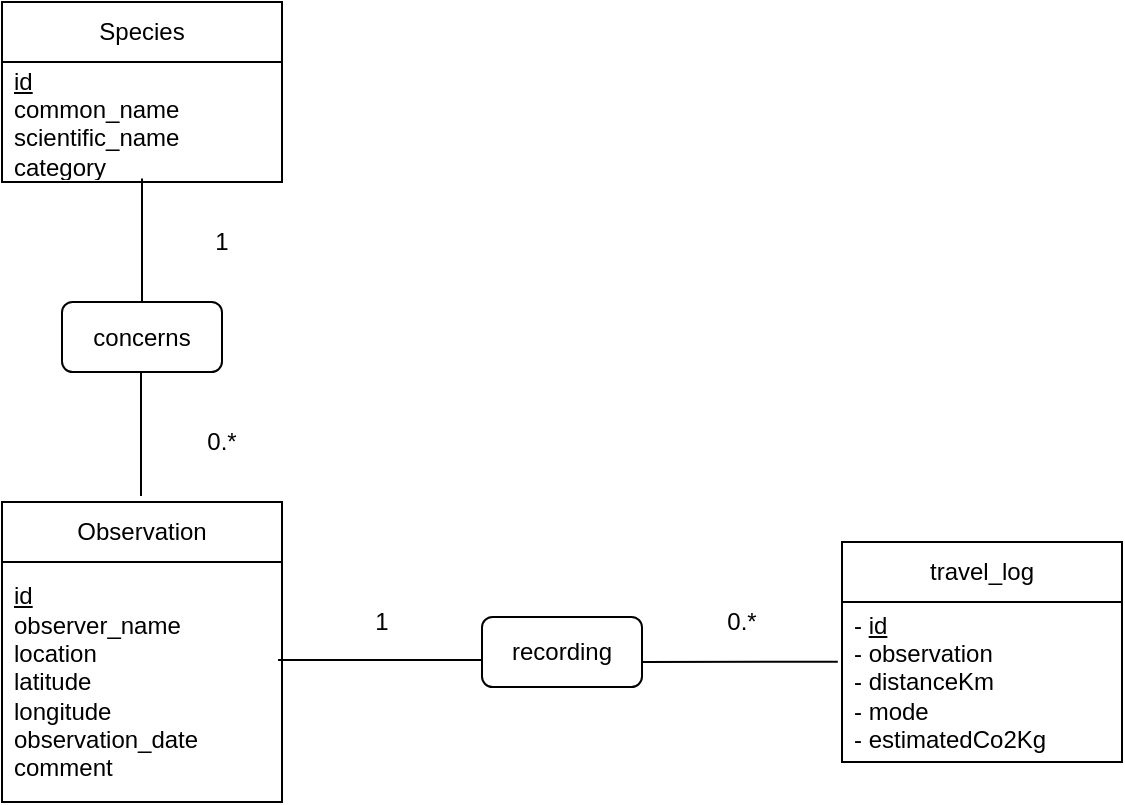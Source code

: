 <mxfile version="28.1.1">
  <diagram name="Page-1" id="8EvsONjnVFSX35wT-RdC">
    <mxGraphModel dx="868" dy="469" grid="1" gridSize="10" guides="1" tooltips="1" connect="1" arrows="1" fold="1" page="1" pageScale="1" pageWidth="827" pageHeight="1169" math="0" shadow="0">
      <root>
        <mxCell id="0" />
        <mxCell id="1" parent="0" />
        <mxCell id="9AoHptv_W4zECU8uDhXT-1" value="Species" style="swimlane;fontStyle=0;childLayout=stackLayout;horizontal=1;startSize=30;horizontalStack=0;resizeParent=1;resizeParentMax=0;resizeLast=0;collapsible=1;marginBottom=0;whiteSpace=wrap;html=1;" parent="1" vertex="1">
          <mxGeometry x="160" y="110" width="140" height="90" as="geometry" />
        </mxCell>
        <mxCell id="9AoHptv_W4zECU8uDhXT-2" value="&lt;div&gt;&lt;u&gt;id&lt;/u&gt;&lt;/div&gt;&lt;div&gt;common_name&lt;/div&gt;&lt;div&gt;scientific_name&lt;/div&gt;&lt;div&gt;category&lt;/div&gt;" style="text;strokeColor=none;fillColor=none;align=left;verticalAlign=middle;spacingLeft=4;spacingRight=4;overflow=hidden;points=[[0,0.5],[1,0.5]];portConstraint=eastwest;rotatable=0;whiteSpace=wrap;html=1;" parent="9AoHptv_W4zECU8uDhXT-1" vertex="1">
          <mxGeometry y="30" width="140" height="60" as="geometry" />
        </mxCell>
        <mxCell id="9AoHptv_W4zECU8uDhXT-5" value="Observation" style="swimlane;fontStyle=0;childLayout=stackLayout;horizontal=1;startSize=30;horizontalStack=0;resizeParent=1;resizeParentMax=0;resizeLast=0;collapsible=1;marginBottom=0;whiteSpace=wrap;html=1;" parent="1" vertex="1">
          <mxGeometry x="160" y="360" width="140" height="150" as="geometry" />
        </mxCell>
        <mxCell id="9AoHptv_W4zECU8uDhXT-6" value="&lt;div&gt;&lt;u&gt;id&lt;/u&gt;&lt;/div&gt;&lt;div&gt;observer_name&lt;/div&gt;&lt;div&gt;location&lt;/div&gt;&lt;div&gt;latitude&lt;/div&gt;&lt;div&gt;longitude&lt;/div&gt;&lt;div&gt;observation_date&lt;/div&gt;&lt;div&gt;comment&lt;/div&gt;" style="text;strokeColor=none;fillColor=none;align=left;verticalAlign=middle;spacingLeft=4;spacingRight=4;overflow=hidden;points=[[0,0.5],[1,0.5]];portConstraint=eastwest;rotatable=0;whiteSpace=wrap;html=1;" parent="9AoHptv_W4zECU8uDhXT-5" vertex="1">
          <mxGeometry y="30" width="140" height="120" as="geometry" />
        </mxCell>
        <mxCell id="9AoHptv_W4zECU8uDhXT-7" value="travel_log" style="swimlane;fontStyle=0;childLayout=stackLayout;horizontal=1;startSize=30;horizontalStack=0;resizeParent=1;resizeParentMax=0;resizeLast=0;collapsible=1;marginBottom=0;whiteSpace=wrap;html=1;" parent="1" vertex="1">
          <mxGeometry x="580" y="380" width="140" height="110" as="geometry" />
        </mxCell>
        <mxCell id="9AoHptv_W4zECU8uDhXT-8" value="&lt;div&gt;- &lt;u&gt;id&lt;/u&gt;&lt;/div&gt;&lt;div&gt;- observation&lt;/div&gt;&lt;div&gt;- distanceKm&lt;/div&gt;&lt;div&gt;- mode&lt;/div&gt;&lt;div&gt;- estimatedCo2Kg&lt;/div&gt;" style="text;strokeColor=none;fillColor=none;align=left;verticalAlign=middle;spacingLeft=4;spacingRight=4;overflow=hidden;points=[[0,0.5],[1,0.5]];portConstraint=eastwest;rotatable=0;whiteSpace=wrap;html=1;" parent="9AoHptv_W4zECU8uDhXT-7" vertex="1">
          <mxGeometry y="30" width="140" height="80" as="geometry" />
        </mxCell>
        <mxCell id="9AoHptv_W4zECU8uDhXT-9" value="recording" style="rounded=1;whiteSpace=wrap;html=1;" parent="1" vertex="1">
          <mxGeometry x="400" y="417.5" width="80" height="35" as="geometry" />
        </mxCell>
        <mxCell id="9AoHptv_W4zECU8uDhXT-10" value="" style="endArrow=none;html=1;rounded=0;exitX=0.986;exitY=0.408;exitDx=0;exitDy=0;exitPerimeter=0;" parent="1" source="9AoHptv_W4zECU8uDhXT-6" edge="1">
          <mxGeometry width="50" height="50" relative="1" as="geometry">
            <mxPoint x="310" y="430" as="sourcePoint" />
            <mxPoint x="400" y="439" as="targetPoint" />
          </mxGeometry>
        </mxCell>
        <mxCell id="9AoHptv_W4zECU8uDhXT-11" value="" style="endArrow=none;html=1;rounded=0;entryX=-0.015;entryY=0.373;entryDx=0;entryDy=0;entryPerimeter=0;" parent="1" target="9AoHptv_W4zECU8uDhXT-8" edge="1">
          <mxGeometry width="50" height="50" relative="1" as="geometry">
            <mxPoint x="480" y="440" as="sourcePoint" />
            <mxPoint x="560" y="440" as="targetPoint" />
          </mxGeometry>
        </mxCell>
        <mxCell id="9AoHptv_W4zECU8uDhXT-12" value="1" style="text;html=1;align=center;verticalAlign=middle;whiteSpace=wrap;rounded=0;" parent="1" vertex="1">
          <mxGeometry x="330" y="410" width="40" height="20" as="geometry" />
        </mxCell>
        <mxCell id="9AoHptv_W4zECU8uDhXT-14" value="0.*" style="text;html=1;align=center;verticalAlign=middle;whiteSpace=wrap;rounded=0;" parent="1" vertex="1">
          <mxGeometry x="510" y="410" width="40" height="20" as="geometry" />
        </mxCell>
        <mxCell id="9AoHptv_W4zECU8uDhXT-15" value="concerns" style="rounded=1;whiteSpace=wrap;html=1;" parent="1" vertex="1">
          <mxGeometry x="190" y="260" width="80" height="35" as="geometry" />
        </mxCell>
        <mxCell id="9AoHptv_W4zECU8uDhXT-16" value="" style="endArrow=none;html=1;rounded=0;exitX=0.5;exitY=0;exitDx=0;exitDy=0;entryX=0.5;entryY=0.97;entryDx=0;entryDy=0;entryPerimeter=0;" parent="1" source="9AoHptv_W4zECU8uDhXT-15" target="9AoHptv_W4zECU8uDhXT-2" edge="1">
          <mxGeometry width="50" height="50" relative="1" as="geometry">
            <mxPoint x="390" y="370" as="sourcePoint" />
            <mxPoint x="440" y="320" as="targetPoint" />
          </mxGeometry>
        </mxCell>
        <mxCell id="9AoHptv_W4zECU8uDhXT-17" value="" style="endArrow=none;html=1;rounded=0;exitX=0.5;exitY=0;exitDx=0;exitDy=0;entryX=0.5;entryY=0.97;entryDx=0;entryDy=0;entryPerimeter=0;" parent="1" edge="1">
          <mxGeometry width="50" height="50" relative="1" as="geometry">
            <mxPoint x="229.5" y="357" as="sourcePoint" />
            <mxPoint x="229.5" y="295" as="targetPoint" />
          </mxGeometry>
        </mxCell>
        <mxCell id="9AoHptv_W4zECU8uDhXT-18" value="1" style="text;html=1;align=center;verticalAlign=middle;whiteSpace=wrap;rounded=0;" parent="1" vertex="1">
          <mxGeometry x="250" y="220" width="40" height="20" as="geometry" />
        </mxCell>
        <mxCell id="9AoHptv_W4zECU8uDhXT-19" value="0.*" style="text;html=1;align=center;verticalAlign=middle;whiteSpace=wrap;rounded=0;" parent="1" vertex="1">
          <mxGeometry x="250" y="320" width="40" height="20" as="geometry" />
        </mxCell>
      </root>
    </mxGraphModel>
  </diagram>
</mxfile>

